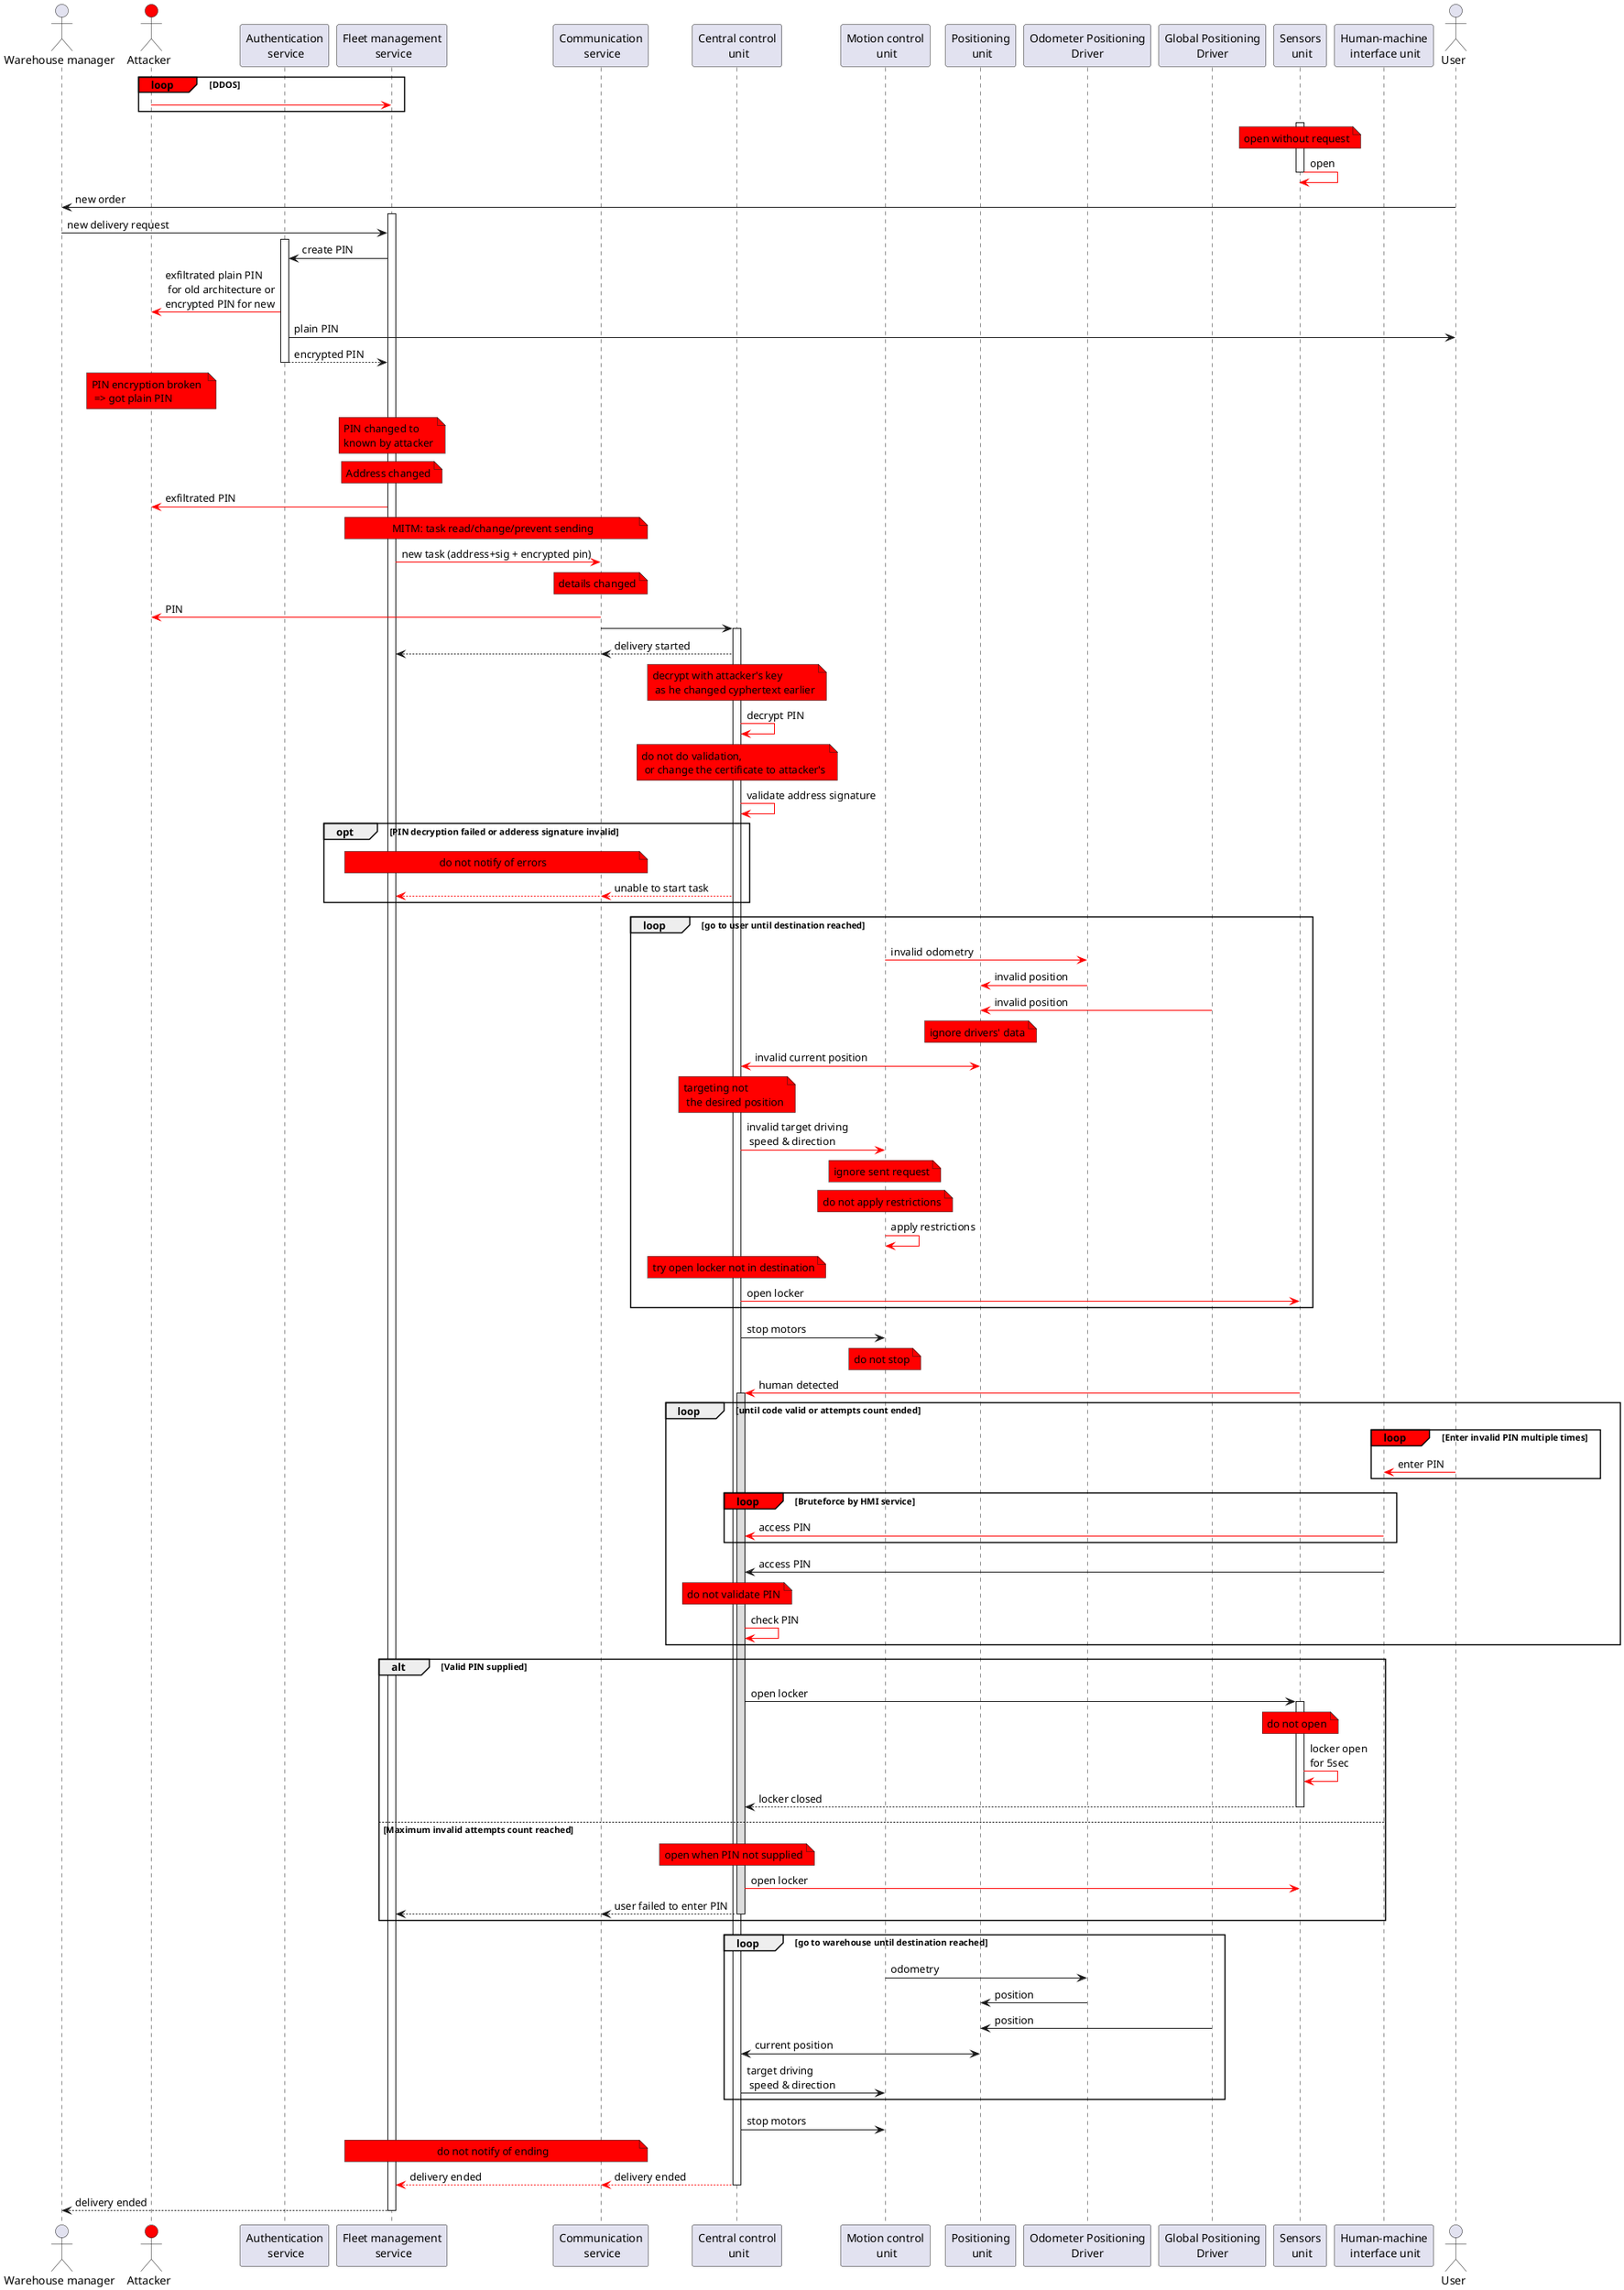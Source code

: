 @startuml
!pragma teoz true
'autonumber

actor "Warehouse manager" as WH
actor "Attacker" as Att #red
participant "Authentication\n service" as AS
participant "Fleet management\n service" as FMS
participant "Communication\n service" as CS
participant "Central control\n unit" as CCU
participant "Motion control\n unit" as MCU
participant "Positioning\n unit" as PU
participant "Odometer Positioning\nDriver" as OPD
participant "Global Positioning\nDriver" as GPD
participant "Sensors\n unit" as SU
participant "Human-machine\n interface unit" as HMI
actor "User" as User

loop#red DDOS
Att     -[#red]> FMS
end loop

activate SU
note over SU #red: open without request
SU -[#red]> SU: open
deactivate SU

User    -> WH:      new order
activate FMS
WH      -> FMS:     new delivery request
activate AS
FMS     -> AS:      create PIN
AS      -[#red]> Att:     exfiltrated plain PIN\n for old architecture or\nencrypted PIN for new
AS      -> User:    plain PIN
AS     --> FMS:     encrypted PIN
deactivate AS

note over Att #red: PIN encryption broken \n => got plain PIN
note over FMS #red: PIN changed to \nknown by attacker
note over FMS #red: Address changed
FMS      -[#red]> Att:     exfiltrated PIN


note over FMS, CS #red: MITM: task read/change/prevent sending
FMS     -[#red]> CS:      new task (address+sig + encrypted pin)
note over CS #red: details changed
CS      -[#red]> Att:     PIN
CS     -> CCU

activate CCU

CCU    --> CS:      delivery started
&CS    --> FMS:

note over CCU #red: decrypt with attacker's key\n as he changed cyphertext earlier
CCU     -[#red]> CCU:     decrypt PIN

note over CCU #red: do not do validation,\n or change the certificate to attacker's
CCU     -[#red]> CCU:     validate address signature

opt PIN decryption failed or adderess signature invalid
note over FMS, CS #red: do not notify of errors
CCU    --[#red]> CS:      unable to start task
&CS    --[#red]> FMS
end opt

loop go to user until destination reached

MCU     -[#red]> OPD:      invalid odometry
OPD     -[#red]> PU:       invalid position
GPD     -[#red]> PU:       invalid position
note over PU #red: ignore drivers' data
PU      <-[#red]> CCU:     invalid current position
note over CCU #red: targeting not\n the desired position
CCU     -[#red]> MCU:      invalid target driving\n speed & direction
note over MCU #red: ignore sent request
note over MCU #red: do not apply restrictions
MCU     -[#red]> MCU:       apply restrictions

note over CCU #red: try open locker not in destination
CCU     -[#red]> SU:      open locker
end


CCU     -> MCU:     stop motors
note over MCU #red: do not stop

SU      -[#red]> CCU:     human detected
activate CCU #DDDDDD


loop until code valid or attempts count ended
loop#red Enter invalid PIN multiple times
User    -[#red]> HMI:     enter PIN
end

loop#red Bruteforce by HMI service
HMI     -[#red]> CCU:     access PIN
end

HMI     -> CCU:     access PIN

note over CCU #red: do not validate PIN
CCU     -[#red]> CCU:     check PIN
end

alt Valid PIN supplied

CCU     -> SU:      open locker
activate SU
note over SU #red: do not open
SU      -[#red]> SU:      locker open\nfor 5sec
SU     --> CCU:     locker closed
deactivate SU

else Maximum invalid attempts count reached

note over CCU #red: open when PIN not supplied
CCU  -[#red]> SU: open locker

CCU    --> CS:      user failed to enter PIN
&CS    --> FMS

deactivate CCU
end

loop go to warehouse until destination reached
MCU     -> OPD:      odometry
OPD     -> PU:       position
GPD     -> PU:       position
PU      <-> CCU:     current position
CCU     -> MCU:      target driving\n speed & direction
end

CCU     -> MCU:     stop motors


note over FMS, CS #red: do not notify of ending

CCU     --[#red]> CS:     delivery ended

deactivate CCU

&CS     --[#red]> FMS:    delivery ended
FMS    --> WH:     delivery ended

deactivate FMS


@enduml
